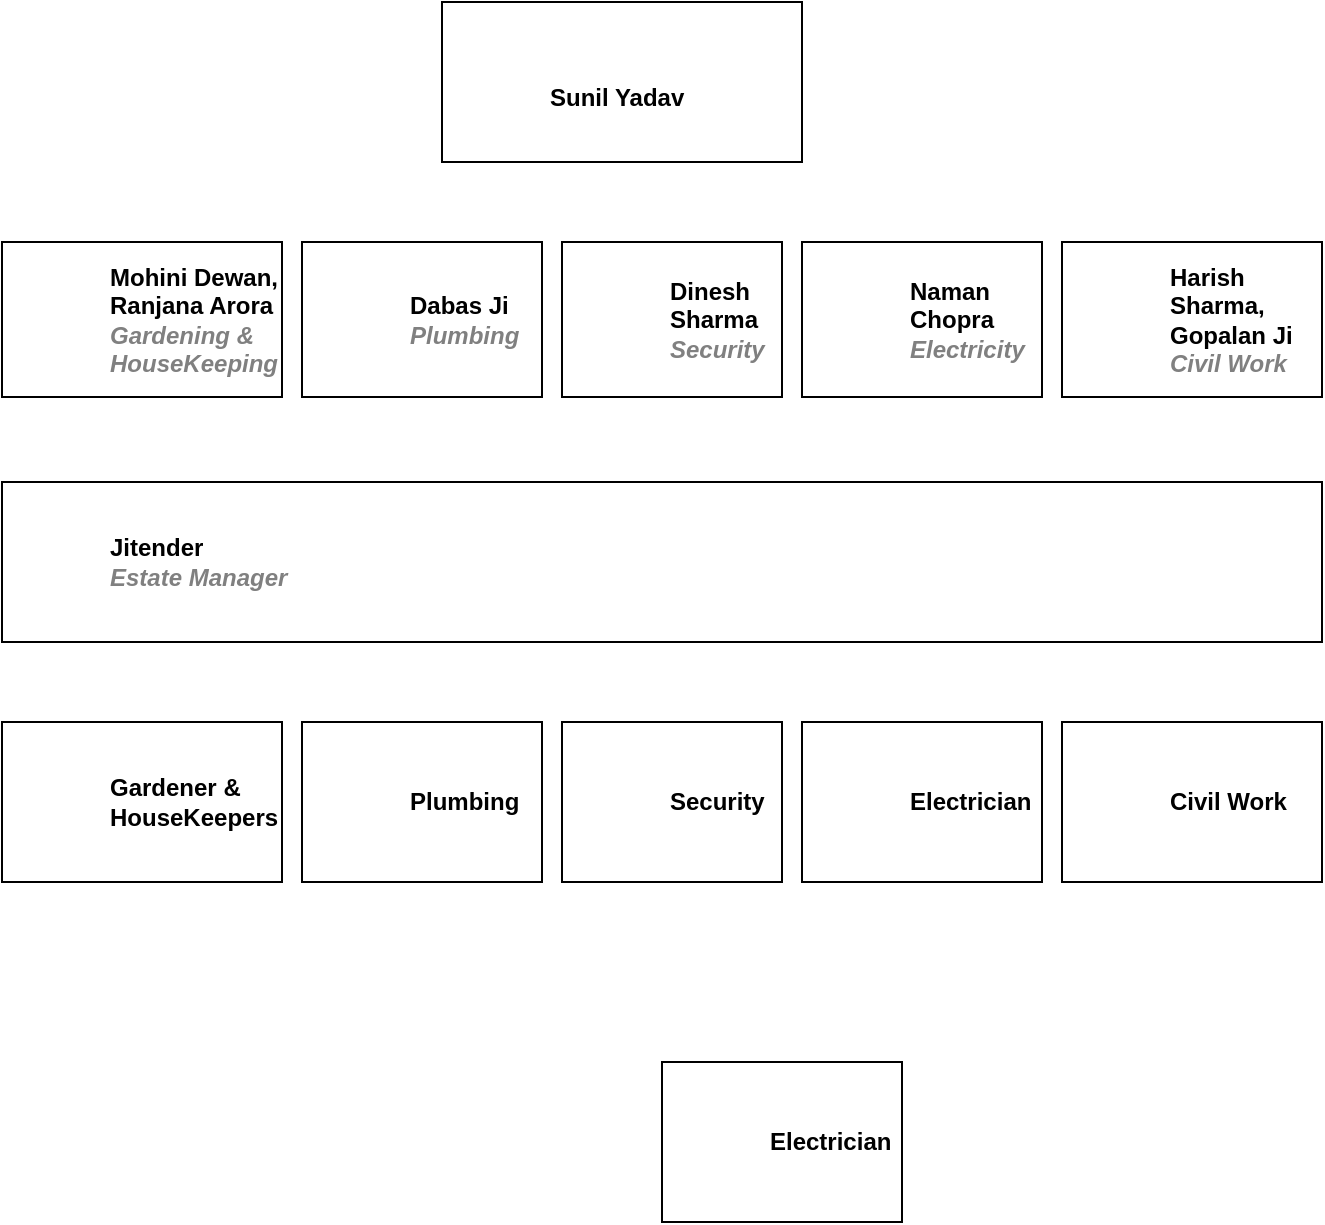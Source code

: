 <mxfile version="23.0.0" type="github">
  <diagram id="prtHgNgQTEPvFCAcTncT" name="Page-1">
    <mxGraphModel dx="918" dy="1531" grid="1" gridSize="10" guides="1" tooltips="1" connect="1" arrows="1" fold="1" page="1" pageScale="1" pageWidth="827" pageHeight="1169" math="0" shadow="0">
      <root>
        <mxCell id="0" />
        <mxCell id="1" parent="0" />
        <UserObject label="&lt;br&gt;Sunil Yadav&lt;br&gt;" name="Evan Valet" position="HR Director" location="Office 4" email="me@example.com" placeholders="1" link="https://www.draw.io" id="0x9jmQz1Zl5PlALlcMi5-7">
          <mxCell style="label;image=https://cdn3.iconfinder.com/data/icons/user-avatars-1/512/users-9-2-128.png;whiteSpace=wrap;html=1;rounded=0;glass=0;treeFolding=1;treeMoving=1;" vertex="1" parent="1">
            <mxGeometry x="340" y="-440" width="180" height="80" as="geometry" />
          </mxCell>
        </UserObject>
        <UserObject label="Mohini Dewan,&lt;br&gt;Ranjana Arora&lt;br&gt;&lt;font color=&quot;#808080&quot;&gt;&lt;i&gt;Gardening &amp;amp;&lt;br&gt;HouseKeeping&lt;/i&gt;&lt;/font&gt;" name="Tessa Miller" position="CFO" location="Office 1" email="me@example.com" placeholders="1" link="https://www.draw.io" id="dNxyNK7c78bLwvsdeMH5-12">
          <mxCell style="label;image=https://cdn3.iconfinder.com/data/icons/user-avatars-1/512/users-3-128.png;whiteSpace=wrap;html=1;rounded=0;glass=0;treeMoving=1;treeFolding=1;" parent="1" vertex="1">
            <mxGeometry x="120" y="-320" width="140" height="77.5" as="geometry" />
          </mxCell>
        </UserObject>
        <UserObject label="Dabas Ji&lt;br&gt;&lt;font color=&quot;#808080&quot;&gt;&lt;i&gt;Plumbing&lt;/i&gt;&lt;/font&gt;" name="Alison Donovan" position="System Admin" location="Office 3" email="me@example.com" placeholders="1" id="0x9jmQz1Zl5PlALlcMi5-2">
          <mxCell style="label;image=https://cdn3.iconfinder.com/data/icons/user-avatars-1/512/users-2-128.png;whiteSpace=wrap;html=1;rounded=0;glass=0;" vertex="1" parent="1">
            <mxGeometry x="270" y="-320" width="120" height="77.5" as="geometry" />
          </mxCell>
        </UserObject>
        <UserObject label="Dinesh Sharma&lt;br&gt;&lt;i style=&quot;color: gray&quot;&gt;Security&lt;/i&gt;" name="Alison Donovan" position="System Admin" location="Office 3" email="me@example.com" placeholders="1" id="0x9jmQz1Zl5PlALlcMi5-4">
          <mxCell style="label;image=https://cdn3.iconfinder.com/data/icons/user-avatars-1/512/users-2-128.png;whiteSpace=wrap;html=1;rounded=0;glass=0;" vertex="1" parent="1">
            <mxGeometry x="400" y="-320" width="110" height="77.5" as="geometry" />
          </mxCell>
        </UserObject>
        <UserObject label="Naman Chopra&lt;br&gt;&lt;font color=&quot;#808080&quot;&gt;&lt;i&gt;Electricity&lt;/i&gt;&lt;/font&gt;" name="Alison Donovan" position="System Admin" location="Office 3" email="me@example.com" placeholders="1" id="0x9jmQz1Zl5PlALlcMi5-5">
          <mxCell style="label;image=https://cdn3.iconfinder.com/data/icons/user-avatars-1/512/users-2-128.png;whiteSpace=wrap;html=1;rounded=0;glass=0;" vertex="1" parent="1">
            <mxGeometry x="520" y="-320" width="120" height="77.5" as="geometry" />
          </mxCell>
        </UserObject>
        <UserObject label="Harish Sharma,&lt;br&gt;Gopalan Ji&lt;br&gt;&lt;font color=&quot;#808080&quot;&gt;&lt;i&gt;Civil Work&lt;/i&gt;&lt;/font&gt;" name="Alison Donovan" position="System Admin" location="Office 3" email="me@example.com" placeholders="1" id="0x9jmQz1Zl5PlALlcMi5-6">
          <mxCell style="label;image=https://cdn3.iconfinder.com/data/icons/user-avatars-1/512/users-2-128.png;whiteSpace=wrap;html=1;rounded=0;glass=0;" vertex="1" parent="1">
            <mxGeometry x="650" y="-320" width="130" height="77.5" as="geometry" />
          </mxCell>
        </UserObject>
        <UserObject label="Jitender&lt;br&gt;&lt;font color=&quot;#808080&quot;&gt;&lt;i&gt;Estate Manager&lt;/i&gt;&lt;/font&gt;" name="Edward Morrison" position="Brand Manager" location="Office 2" email="me@example.com" placeholders="1" id="0x9jmQz1Zl5PlALlcMi5-1">
          <mxCell style="label;image=https://cdn3.iconfinder.com/data/icons/user-avatars-1/512/users-10-3-128.png;whiteSpace=wrap;html=1;rounded=0;glass=0;treeFolding=1;treeMoving=1;" vertex="1" parent="1">
            <mxGeometry x="120" y="-200" width="660" height="80" as="geometry" />
          </mxCell>
        </UserObject>
        <UserObject label="Gardener &amp;amp; HouseKeepers" name="Edward Morrison" position="Brand Manager" location="Office 2" email="me@example.com" placeholders="1" id="0x9jmQz1Zl5PlALlcMi5-8">
          <mxCell style="label;image=https://cdn3.iconfinder.com/data/icons/user-avatars-1/512/users-10-3-128.png;whiteSpace=wrap;html=1;rounded=0;glass=0;treeFolding=1;treeMoving=1;" vertex="1" parent="1">
            <mxGeometry x="120" y="-80" width="140" height="80" as="geometry" />
          </mxCell>
        </UserObject>
        <UserObject label="Plumbing" name="Edward Morrison" position="Brand Manager" location="Office 2" email="me@example.com" placeholders="1" id="0x9jmQz1Zl5PlALlcMi5-9">
          <mxCell style="label;image=https://cdn3.iconfinder.com/data/icons/user-avatars-1/512/users-10-3-128.png;whiteSpace=wrap;html=1;rounded=0;glass=0;treeFolding=1;treeMoving=1;" vertex="1" parent="1">
            <mxGeometry x="270" y="-80" width="120" height="80" as="geometry" />
          </mxCell>
        </UserObject>
        <UserObject label="Security" name="Edward Morrison" position="Brand Manager" location="Office 2" email="me@example.com" placeholders="1" id="0x9jmQz1Zl5PlALlcMi5-10">
          <mxCell style="label;image=https://cdn3.iconfinder.com/data/icons/user-avatars-1/512/users-10-3-128.png;whiteSpace=wrap;html=1;rounded=0;glass=0;treeFolding=1;treeMoving=1;" vertex="1" parent="1">
            <mxGeometry x="400" y="-80" width="110" height="80" as="geometry" />
          </mxCell>
        </UserObject>
        <UserObject label="Electrician" name="Edward Morrison" position="Brand Manager" location="Office 2" email="me@example.com" placeholders="1" id="0x9jmQz1Zl5PlALlcMi5-11">
          <mxCell style="label;image=https://cdn3.iconfinder.com/data/icons/user-avatars-1/512/users-10-3-128.png;whiteSpace=wrap;html=1;rounded=0;glass=0;treeFolding=1;treeMoving=1;" vertex="1" parent="1">
            <mxGeometry x="520" y="-80" width="120" height="80" as="geometry" />
          </mxCell>
        </UserObject>
        <UserObject label="Electrician" name="Edward Morrison" position="Brand Manager" location="Office 2" email="me@example.com" placeholders="1" id="0x9jmQz1Zl5PlALlcMi5-12">
          <mxCell style="label;image=https://cdn3.iconfinder.com/data/icons/user-avatars-1/512/users-10-3-128.png;whiteSpace=wrap;html=1;rounded=0;glass=0;treeFolding=1;treeMoving=1;" vertex="1" parent="1">
            <mxGeometry x="450" y="90" width="120" height="80" as="geometry" />
          </mxCell>
        </UserObject>
        <UserObject label="Civil Work" name="Edward Morrison" position="Brand Manager" location="Office 2" email="me@example.com" placeholders="1" id="0x9jmQz1Zl5PlALlcMi5-13">
          <mxCell style="label;image=https://cdn3.iconfinder.com/data/icons/user-avatars-1/512/users-10-3-128.png;whiteSpace=wrap;html=1;rounded=0;glass=0;treeFolding=1;treeMoving=1;" vertex="1" parent="1">
            <mxGeometry x="650" y="-80" width="130" height="80" as="geometry" />
          </mxCell>
        </UserObject>
      </root>
    </mxGraphModel>
  </diagram>
</mxfile>
